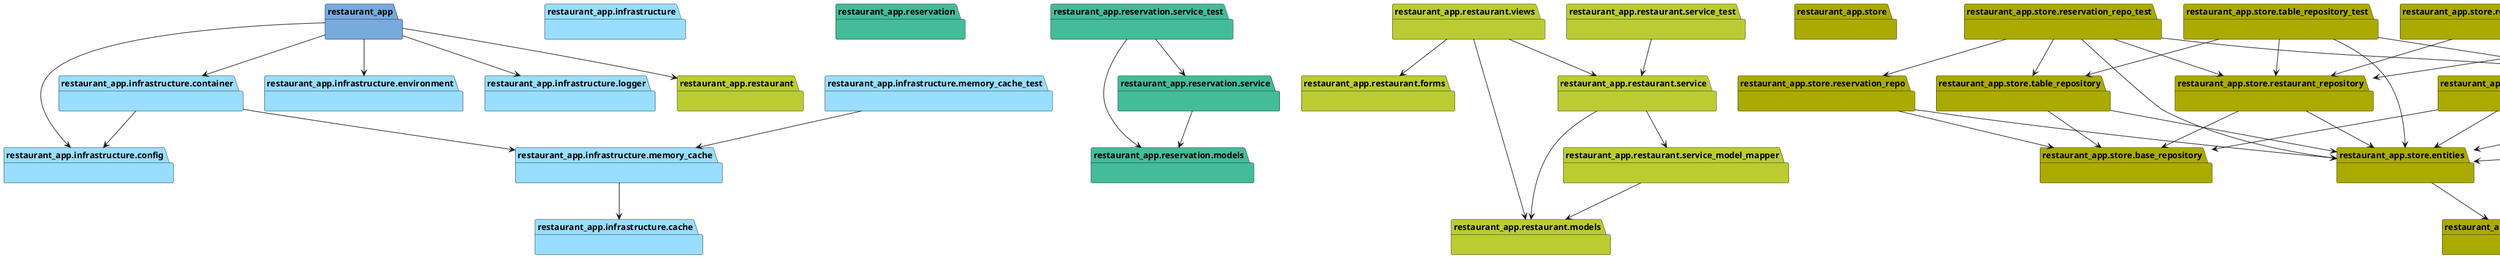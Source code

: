 @startuml packages_restaurant_app
set namespaceSeparator none
package "restaurant_app" as restaurant_app #77AADD {
}
package "restaurant_app.infrastructure" as restaurant_app.infrastructure #99DDFF {
}
package "restaurant_app.infrastructure.cache" as restaurant_app.infrastructure.cache #99DDFF {
}
package "restaurant_app.infrastructure.config" as restaurant_app.infrastructure.config #99DDFF {
}
package "restaurant_app.infrastructure.container" as restaurant_app.infrastructure.container #99DDFF {
}
package "restaurant_app.infrastructure.environment" as restaurant_app.infrastructure.environment #99DDFF {
}
package "restaurant_app.infrastructure.logger" as restaurant_app.infrastructure.logger #99DDFF {
}
package "restaurant_app.infrastructure.memory_cache" as restaurant_app.infrastructure.memory_cache #99DDFF {
}
package "restaurant_app.infrastructure.memory_cache_test" as restaurant_app.infrastructure.memory_cache_test #99DDFF {
}
package "restaurant_app.reservation" as restaurant_app.reservation #44BB99 {
}
package "restaurant_app.reservation.models" as restaurant_app.reservation.models #44BB99 {
}
package "restaurant_app.reservation.service" as restaurant_app.reservation.service #44BB99 {
}
package "restaurant_app.reservation.service_test" as restaurant_app.reservation.service_test #44BB99 {
}
package "restaurant_app.restaurant" as restaurant_app.restaurant #BBCC33 {
}
package "restaurant_app.restaurant.forms" as restaurant_app.restaurant.forms #BBCC33 {
}
package "restaurant_app.restaurant.models" as restaurant_app.restaurant.models #BBCC33 {
}
package "restaurant_app.restaurant.service" as restaurant_app.restaurant.service #BBCC33 {
}
package "restaurant_app.restaurant.service_model_mapper" as restaurant_app.restaurant.service_model_mapper #BBCC33 {
}
package "restaurant_app.restaurant.service_test" as restaurant_app.restaurant.service_test #BBCC33 {
}
package "restaurant_app.restaurant.views" as restaurant_app.restaurant.views #BBCC33 {
}
package "restaurant_app.store" as restaurant_app.store #AAAA00 {
}
package "restaurant_app.store.base_repository" as restaurant_app.store.base_repository #AAAA00 {
}
package "restaurant_app.store.database" as restaurant_app.store.database #AAAA00 {
}
package "restaurant_app.store.entities" as restaurant_app.store.entities #AAAA00 {
}
package "restaurant_app.store.menu_repository" as restaurant_app.store.menu_repository #AAAA00 {
}
package "restaurant_app.store.menu_repository_test" as restaurant_app.store.menu_repository_test #AAAA00 {
}
package "restaurant_app.store.repository_test_helpers" as restaurant_app.store.repository_test_helpers #AAAA00 {
}
package "restaurant_app.store.reservation_repo" as restaurant_app.store.reservation_repo #AAAA00 {
}
package "restaurant_app.store.reservation_repo_test" as restaurant_app.store.reservation_repo_test #AAAA00 {
}
package "restaurant_app.store.restaurant_repository" as restaurant_app.store.restaurant_repository #AAAA00 {
}
package "restaurant_app.store.restaurant_repository_test" as restaurant_app.store.restaurant_repository_test #AAAA00 {
}
package "restaurant_app.store.table_repository" as restaurant_app.store.table_repository #AAAA00 {
}
package "restaurant_app.store.table_repository_test" as restaurant_app.store.table_repository_test #AAAA00 {
}
restaurant_app --> restaurant_app.infrastructure.config
restaurant_app --> restaurant_app.infrastructure.container
restaurant_app --> restaurant_app.infrastructure.environment
restaurant_app --> restaurant_app.infrastructure.logger
restaurant_app --> restaurant_app.restaurant
restaurant_app.infrastructure.container --> restaurant_app.infrastructure.config
restaurant_app.infrastructure.container --> restaurant_app.infrastructure.memory_cache
restaurant_app.infrastructure.memory_cache --> restaurant_app.infrastructure.cache
restaurant_app.infrastructure.memory_cache_test --> restaurant_app.infrastructure.memory_cache
restaurant_app.reservation.service --> restaurant_app.reservation.models
restaurant_app.reservation.service_test --> restaurant_app.reservation.models
restaurant_app.reservation.service_test --> restaurant_app.reservation.service
restaurant_app.restaurant.service --> restaurant_app.restaurant.models
restaurant_app.restaurant.service --> restaurant_app.restaurant.service_model_mapper
restaurant_app.restaurant.service_model_mapper --> restaurant_app.restaurant.models
restaurant_app.restaurant.service_test --> restaurant_app.restaurant.service
restaurant_app.restaurant.views --> restaurant_app.restaurant.forms
restaurant_app.restaurant.views --> restaurant_app.restaurant.models
restaurant_app.restaurant.views --> restaurant_app.restaurant.service
restaurant_app.store.entities --> restaurant_app.store.database
restaurant_app.store.menu_repository --> restaurant_app.store.base_repository
restaurant_app.store.menu_repository --> restaurant_app.store.entities
restaurant_app.store.menu_repository_test --> restaurant_app.store.entities
restaurant_app.store.menu_repository_test --> restaurant_app.store.menu_repository
restaurant_app.store.menu_repository_test --> restaurant_app.store.repository_test_helpers
restaurant_app.store.menu_repository_test --> restaurant_app.store.restaurant_repository
restaurant_app.store.repository_test_helpers --> restaurant_app.store.database
restaurant_app.store.repository_test_helpers --> restaurant_app.store.entities
restaurant_app.store.reservation_repo --> restaurant_app.store.base_repository
restaurant_app.store.reservation_repo --> restaurant_app.store.entities
restaurant_app.store.reservation_repo_test --> restaurant_app.store.entities
restaurant_app.store.reservation_repo_test --> restaurant_app.store.repository_test_helpers
restaurant_app.store.reservation_repo_test --> restaurant_app.store.reservation_repo
restaurant_app.store.reservation_repo_test --> restaurant_app.store.restaurant_repository
restaurant_app.store.reservation_repo_test --> restaurant_app.store.table_repository
restaurant_app.store.restaurant_repository --> restaurant_app.store.base_repository
restaurant_app.store.restaurant_repository --> restaurant_app.store.entities
restaurant_app.store.restaurant_repository_test --> restaurant_app.store.repository_test_helpers
restaurant_app.store.restaurant_repository_test --> restaurant_app.store.restaurant_repository
restaurant_app.store.table_repository --> restaurant_app.store.base_repository
restaurant_app.store.table_repository --> restaurant_app.store.entities
restaurant_app.store.table_repository_test --> restaurant_app.store.entities
restaurant_app.store.table_repository_test --> restaurant_app.store.repository_test_helpers
restaurant_app.store.table_repository_test --> restaurant_app.store.restaurant_repository
restaurant_app.store.table_repository_test --> restaurant_app.store.table_repository
@enduml
